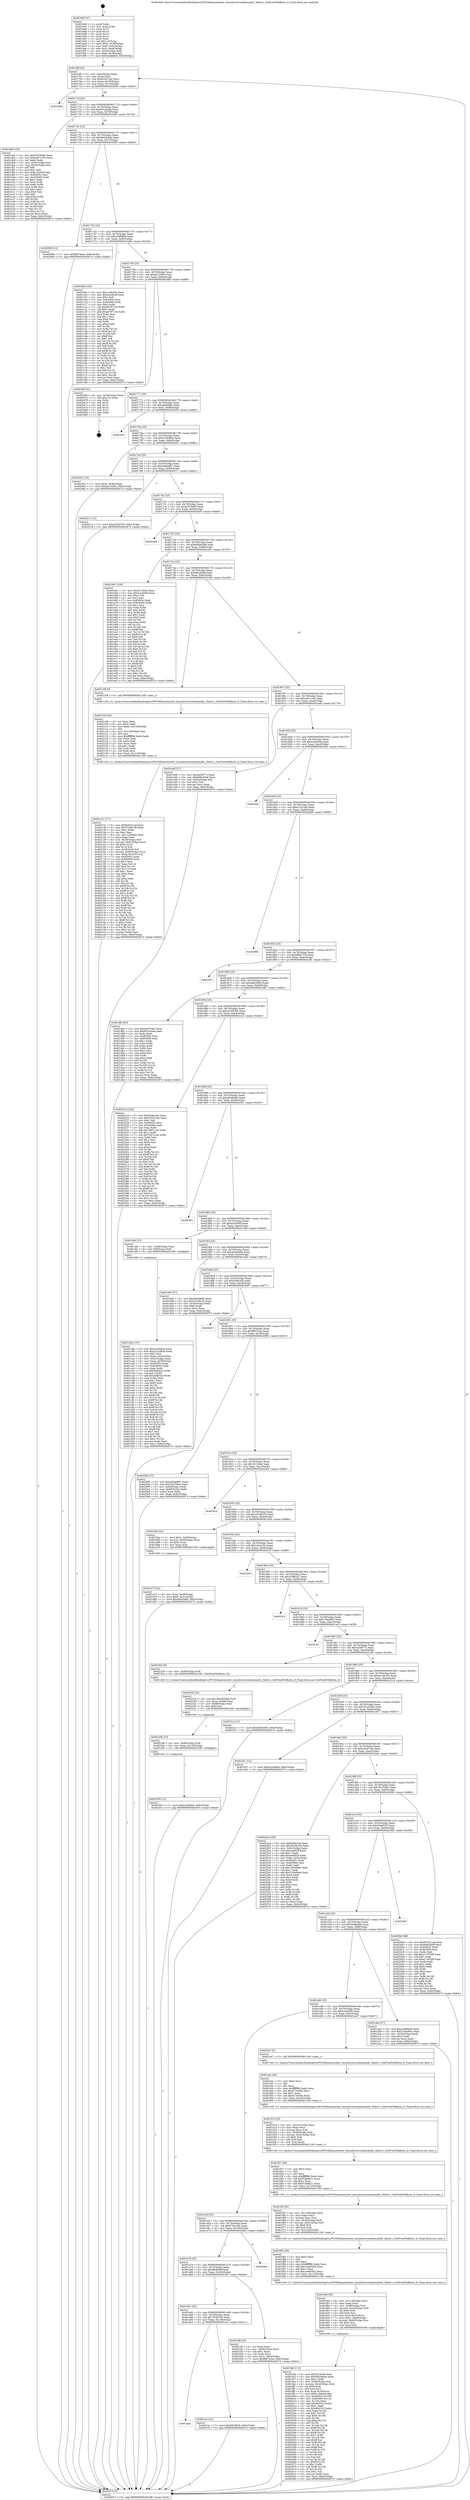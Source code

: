 digraph "0x4016d0" {
  label = "0x4016d0 (/mnt/c/Users/mathe/Desktop/tcc/POCII/binaries/extr_linuxdriversisdnhisaxhfc_2bds0.c_GetFreeFifoBytes_D_Final-ollvm.out::main(0))"
  labelloc = "t"
  node[shape=record]

  Entry [label="",width=0.3,height=0.3,shape=circle,fillcolor=black,style=filled]
  "0x4016ff" [label="{
     0x4016ff [23]\l
     | [instrs]\l
     &nbsp;&nbsp;0x4016ff \<+3\>: mov -0x6c(%rbp),%eax\l
     &nbsp;&nbsp;0x401702 \<+2\>: mov %eax,%ecx\l
     &nbsp;&nbsp;0x401704 \<+6\>: sub $0x8c5411ad,%ecx\l
     &nbsp;&nbsp;0x40170a \<+3\>: mov %eax,-0x70(%rbp)\l
     &nbsp;&nbsp;0x40170d \<+3\>: mov %ecx,-0x74(%rbp)\l
     &nbsp;&nbsp;0x401710 \<+6\>: je 00000000004025e6 \<main+0xf16\>\l
  }"]
  "0x4025e6" [label="{
     0x4025e6\l
  }", style=dashed]
  "0x401716" [label="{
     0x401716 [22]\l
     | [instrs]\l
     &nbsp;&nbsp;0x401716 \<+5\>: jmp 000000000040171b \<main+0x4b\>\l
     &nbsp;&nbsp;0x40171b \<+3\>: mov -0x70(%rbp),%eax\l
     &nbsp;&nbsp;0x40171e \<+5\>: sub $0x951e2eda,%eax\l
     &nbsp;&nbsp;0x401723 \<+3\>: mov %eax,-0x78(%rbp)\l
     &nbsp;&nbsp;0x401726 \<+6\>: je 0000000000401ddf \<main+0x70f\>\l
  }"]
  Exit [label="",width=0.3,height=0.3,shape=circle,fillcolor=black,style=filled,peripheries=2]
  "0x401ddf" [label="{
     0x401ddf [103]\l
     | [instrs]\l
     &nbsp;&nbsp;0x401ddf \<+5\>: mov $0xb3d7bdf2,%eax\l
     &nbsp;&nbsp;0x401de4 \<+5\>: mov $0xca87c100,%ecx\l
     &nbsp;&nbsp;0x401de9 \<+2\>: xor %edx,%edx\l
     &nbsp;&nbsp;0x401deb \<+3\>: mov -0x5c(%rbp),%esi\l
     &nbsp;&nbsp;0x401dee \<+3\>: cmp -0x50(%rbp),%esi\l
     &nbsp;&nbsp;0x401df1 \<+4\>: setl %dil\l
     &nbsp;&nbsp;0x401df5 \<+4\>: and $0x1,%dil\l
     &nbsp;&nbsp;0x401df9 \<+4\>: mov %dil,-0x29(%rbp)\l
     &nbsp;&nbsp;0x401dfd \<+7\>: mov 0x40505c,%esi\l
     &nbsp;&nbsp;0x401e04 \<+8\>: mov 0x405060,%r8d\l
     &nbsp;&nbsp;0x401e0c \<+3\>: sub $0x1,%edx\l
     &nbsp;&nbsp;0x401e0f \<+3\>: mov %esi,%r9d\l
     &nbsp;&nbsp;0x401e12 \<+3\>: add %edx,%r9d\l
     &nbsp;&nbsp;0x401e15 \<+4\>: imul %r9d,%esi\l
     &nbsp;&nbsp;0x401e19 \<+3\>: and $0x1,%esi\l
     &nbsp;&nbsp;0x401e1c \<+3\>: cmp $0x0,%esi\l
     &nbsp;&nbsp;0x401e1f \<+4\>: sete %dil\l
     &nbsp;&nbsp;0x401e23 \<+4\>: cmp $0xa,%r8d\l
     &nbsp;&nbsp;0x401e27 \<+4\>: setl %r10b\l
     &nbsp;&nbsp;0x401e2b \<+3\>: mov %dil,%r11b\l
     &nbsp;&nbsp;0x401e2e \<+3\>: and %r10b,%r11b\l
     &nbsp;&nbsp;0x401e31 \<+3\>: xor %r10b,%dil\l
     &nbsp;&nbsp;0x401e34 \<+3\>: or %dil,%r11b\l
     &nbsp;&nbsp;0x401e37 \<+4\>: test $0x1,%r11b\l
     &nbsp;&nbsp;0x401e3b \<+3\>: cmovne %ecx,%eax\l
     &nbsp;&nbsp;0x401e3e \<+3\>: mov %eax,-0x6c(%rbp)\l
     &nbsp;&nbsp;0x401e41 \<+5\>: jmp 0000000000402674 \<main+0xfa4\>\l
  }"]
  "0x40172c" [label="{
     0x40172c [22]\l
     | [instrs]\l
     &nbsp;&nbsp;0x40172c \<+5\>: jmp 0000000000401731 \<main+0x61\>\l
     &nbsp;&nbsp;0x401731 \<+3\>: mov -0x70(%rbp),%eax\l
     &nbsp;&nbsp;0x401734 \<+5\>: sub $0x9643b4eb,%eax\l
     &nbsp;&nbsp;0x401739 \<+3\>: mov %eax,-0x7c(%rbp)\l
     &nbsp;&nbsp;0x40173c \<+6\>: je 0000000000402089 \<main+0x9b9\>\l
  }"]
  "0x402355" [label="{
     0x402355 [12]\l
     | [instrs]\l
     &nbsp;&nbsp;0x402355 \<+7\>: movl $0xb33de9ed,-0x6c(%rbp)\l
     &nbsp;&nbsp;0x40235c \<+5\>: jmp 0000000000402674 \<main+0xfa4\>\l
  }"]
  "0x402089" [label="{
     0x402089 [12]\l
     | [instrs]\l
     &nbsp;&nbsp;0x402089 \<+7\>: movl $0xf8674cea,-0x6c(%rbp)\l
     &nbsp;&nbsp;0x402090 \<+5\>: jmp 0000000000402674 \<main+0xfa4\>\l
  }"]
  "0x401742" [label="{
     0x401742 [22]\l
     | [instrs]\l
     &nbsp;&nbsp;0x401742 \<+5\>: jmp 0000000000401747 \<main+0x77\>\l
     &nbsp;&nbsp;0x401747 \<+3\>: mov -0x70(%rbp),%eax\l
     &nbsp;&nbsp;0x40174a \<+5\>: sub $0xa1bf9806,%eax\l
     &nbsp;&nbsp;0x40174f \<+3\>: mov %eax,-0x80(%rbp)\l
     &nbsp;&nbsp;0x401752 \<+6\>: je 0000000000401bfd \<main+0x52d\>\l
  }"]
  "0x402346" [label="{
     0x402346 [15]\l
     | [instrs]\l
     &nbsp;&nbsp;0x402346 \<+4\>: mov -0x58(%rbp),%rdi\l
     &nbsp;&nbsp;0x40234a \<+6\>: mov %eax,-0x120(%rbp)\l
     &nbsp;&nbsp;0x402350 \<+5\>: call 0000000000401030 \<free@plt\>\l
     | [calls]\l
     &nbsp;&nbsp;0x401030 \{1\} (unknown)\l
  }"]
  "0x401bfd" [label="{
     0x401bfd [144]\l
     | [instrs]\l
     &nbsp;&nbsp;0x401bfd \<+5\>: mov $0xcca8c93a,%eax\l
     &nbsp;&nbsp;0x401c02 \<+5\>: mov $0xece29c6f,%ecx\l
     &nbsp;&nbsp;0x401c07 \<+2\>: mov $0x1,%dl\l
     &nbsp;&nbsp;0x401c09 \<+7\>: mov 0x40505c,%esi\l
     &nbsp;&nbsp;0x401c10 \<+7\>: mov 0x405060,%edi\l
     &nbsp;&nbsp;0x401c17 \<+3\>: mov %esi,%r8d\l
     &nbsp;&nbsp;0x401c1a \<+7\>: sub $0xa878713e,%r8d\l
     &nbsp;&nbsp;0x401c21 \<+4\>: sub $0x1,%r8d\l
     &nbsp;&nbsp;0x401c25 \<+7\>: add $0xa878713e,%r8d\l
     &nbsp;&nbsp;0x401c2c \<+4\>: imul %r8d,%esi\l
     &nbsp;&nbsp;0x401c30 \<+3\>: and $0x1,%esi\l
     &nbsp;&nbsp;0x401c33 \<+3\>: cmp $0x0,%esi\l
     &nbsp;&nbsp;0x401c36 \<+4\>: sete %r9b\l
     &nbsp;&nbsp;0x401c3a \<+3\>: cmp $0xa,%edi\l
     &nbsp;&nbsp;0x401c3d \<+4\>: setl %r10b\l
     &nbsp;&nbsp;0x401c41 \<+3\>: mov %r9b,%r11b\l
     &nbsp;&nbsp;0x401c44 \<+4\>: xor $0xff,%r11b\l
     &nbsp;&nbsp;0x401c48 \<+3\>: mov %r10b,%bl\l
     &nbsp;&nbsp;0x401c4b \<+3\>: xor $0xff,%bl\l
     &nbsp;&nbsp;0x401c4e \<+3\>: xor $0x1,%dl\l
     &nbsp;&nbsp;0x401c51 \<+3\>: mov %r11b,%r14b\l
     &nbsp;&nbsp;0x401c54 \<+4\>: and $0xff,%r14b\l
     &nbsp;&nbsp;0x401c58 \<+3\>: and %dl,%r9b\l
     &nbsp;&nbsp;0x401c5b \<+3\>: mov %bl,%r15b\l
     &nbsp;&nbsp;0x401c5e \<+4\>: and $0xff,%r15b\l
     &nbsp;&nbsp;0x401c62 \<+3\>: and %dl,%r10b\l
     &nbsp;&nbsp;0x401c65 \<+3\>: or %r9b,%r14b\l
     &nbsp;&nbsp;0x401c68 \<+3\>: or %r10b,%r15b\l
     &nbsp;&nbsp;0x401c6b \<+3\>: xor %r15b,%r14b\l
     &nbsp;&nbsp;0x401c6e \<+3\>: or %bl,%r11b\l
     &nbsp;&nbsp;0x401c71 \<+4\>: xor $0xff,%r11b\l
     &nbsp;&nbsp;0x401c75 \<+3\>: or $0x1,%dl\l
     &nbsp;&nbsp;0x401c78 \<+3\>: and %dl,%r11b\l
     &nbsp;&nbsp;0x401c7b \<+3\>: or %r11b,%r14b\l
     &nbsp;&nbsp;0x401c7e \<+4\>: test $0x1,%r14b\l
     &nbsp;&nbsp;0x401c82 \<+3\>: cmovne %ecx,%eax\l
     &nbsp;&nbsp;0x401c85 \<+3\>: mov %eax,-0x6c(%rbp)\l
     &nbsp;&nbsp;0x401c88 \<+5\>: jmp 0000000000402674 \<main+0xfa4\>\l
  }"]
  "0x401758" [label="{
     0x401758 [25]\l
     | [instrs]\l
     &nbsp;&nbsp;0x401758 \<+5\>: jmp 000000000040175d \<main+0x8d\>\l
     &nbsp;&nbsp;0x40175d \<+3\>: mov -0x70(%rbp),%eax\l
     &nbsp;&nbsp;0x401760 \<+5\>: sub $0xab1345fc,%eax\l
     &nbsp;&nbsp;0x401765 \<+6\>: mov %eax,-0x84(%rbp)\l
     &nbsp;&nbsp;0x40176b \<+6\>: je 000000000040246f \<main+0xd9f\>\l
  }"]
  "0x40232f" [label="{
     0x40232f [23]\l
     | [instrs]\l
     &nbsp;&nbsp;0x40232f \<+10\>: movabs $0x4030b6,%rdi\l
     &nbsp;&nbsp;0x402339 \<+3\>: mov %eax,-0x68(%rbp)\l
     &nbsp;&nbsp;0x40233c \<+3\>: mov -0x68(%rbp),%esi\l
     &nbsp;&nbsp;0x40233f \<+2\>: mov $0x0,%al\l
     &nbsp;&nbsp;0x402341 \<+5\>: call 0000000000401040 \<printf@plt\>\l
     | [calls]\l
     &nbsp;&nbsp;0x401040 \{1\} (unknown)\l
  }"]
  "0x40246f" [label="{
     0x40246f [21]\l
     | [instrs]\l
     &nbsp;&nbsp;0x40246f \<+3\>: mov -0x38(%rbp),%eax\l
     &nbsp;&nbsp;0x402472 \<+7\>: add $0x118,%rsp\l
     &nbsp;&nbsp;0x402479 \<+1\>: pop %rbx\l
     &nbsp;&nbsp;0x40247a \<+2\>: pop %r12\l
     &nbsp;&nbsp;0x40247c \<+2\>: pop %r13\l
     &nbsp;&nbsp;0x40247e \<+2\>: pop %r14\l
     &nbsp;&nbsp;0x402480 \<+2\>: pop %r15\l
     &nbsp;&nbsp;0x402482 \<+1\>: pop %rbp\l
     &nbsp;&nbsp;0x402483 \<+1\>: ret\l
  }"]
  "0x401771" [label="{
     0x401771 [25]\l
     | [instrs]\l
     &nbsp;&nbsp;0x401771 \<+5\>: jmp 0000000000401776 \<main+0xa6\>\l
     &nbsp;&nbsp;0x401776 \<+3\>: mov -0x70(%rbp),%eax\l
     &nbsp;&nbsp;0x401779 \<+5\>: sub $0xade6dd6c,%eax\l
     &nbsp;&nbsp;0x40177e \<+6\>: mov %eax,-0x88(%rbp)\l
     &nbsp;&nbsp;0x401784 \<+6\>: je 0000000000402450 \<main+0xd80\>\l
  }"]
  "0x401aaa" [label="{
     0x401aaa\l
  }", style=dashed]
  "0x402450" [label="{
     0x402450\l
  }", style=dashed]
  "0x40178a" [label="{
     0x40178a [25]\l
     | [instrs]\l
     &nbsp;&nbsp;0x40178a \<+5\>: jmp 000000000040178f \<main+0xbf\>\l
     &nbsp;&nbsp;0x40178f \<+3\>: mov -0x70(%rbp),%eax\l
     &nbsp;&nbsp;0x401792 \<+5\>: sub $0xb33de9ed,%eax\l
     &nbsp;&nbsp;0x401797 \<+6\>: mov %eax,-0x8c(%rbp)\l
     &nbsp;&nbsp;0x40179d \<+6\>: je 000000000040245c \<main+0xd8c\>\l
  }"]
  "0x4021ec" [label="{
     0x4021ec [12]\l
     | [instrs]\l
     &nbsp;&nbsp;0x4021ec \<+7\>: movl $0x68c9f3df,-0x6c(%rbp)\l
     &nbsp;&nbsp;0x4021f3 \<+5\>: jmp 0000000000402674 \<main+0xfa4\>\l
  }"]
  "0x40245c" [label="{
     0x40245c [19]\l
     | [instrs]\l
     &nbsp;&nbsp;0x40245c \<+7\>: movl $0x0,-0x38(%rbp)\l
     &nbsp;&nbsp;0x402463 \<+7\>: movl $0xab1345fc,-0x6c(%rbp)\l
     &nbsp;&nbsp;0x40246a \<+5\>: jmp 0000000000402674 \<main+0xfa4\>\l
  }"]
  "0x4017a3" [label="{
     0x4017a3 [25]\l
     | [instrs]\l
     &nbsp;&nbsp;0x4017a3 \<+5\>: jmp 00000000004017a8 \<main+0xd8\>\l
     &nbsp;&nbsp;0x4017a8 \<+3\>: mov -0x70(%rbp),%eax\l
     &nbsp;&nbsp;0x4017ab \<+5\>: sub $0xb3b4e887,%eax\l
     &nbsp;&nbsp;0x4017b0 \<+6\>: mov %eax,-0x90(%rbp)\l
     &nbsp;&nbsp;0x4017b6 \<+6\>: je 0000000000402211 \<main+0xb41\>\l
  }"]
  "0x401a91" [label="{
     0x401a91 [25]\l
     | [instrs]\l
     &nbsp;&nbsp;0x401a91 \<+5\>: jmp 0000000000401a96 \<main+0x3c6\>\l
     &nbsp;&nbsp;0x401a96 \<+3\>: mov -0x70(%rbp),%eax\l
     &nbsp;&nbsp;0x401a99 \<+5\>: sub $0x7f2467e8,%eax\l
     &nbsp;&nbsp;0x401a9e \<+6\>: mov %eax,-0x108(%rbp)\l
     &nbsp;&nbsp;0x401aa4 \<+6\>: je 00000000004021ec \<main+0xb1c\>\l
  }"]
  "0x402211" [label="{
     0x402211 [12]\l
     | [instrs]\l
     &nbsp;&nbsp;0x402211 \<+7\>: movl $0xe225d7b5,-0x6c(%rbp)\l
     &nbsp;&nbsp;0x402218 \<+5\>: jmp 0000000000402674 \<main+0xfa4\>\l
  }"]
  "0x4017bc" [label="{
     0x4017bc [25]\l
     | [instrs]\l
     &nbsp;&nbsp;0x4017bc \<+5\>: jmp 00000000004017c1 \<main+0xf1\>\l
     &nbsp;&nbsp;0x4017c1 \<+3\>: mov -0x70(%rbp),%eax\l
     &nbsp;&nbsp;0x4017c4 \<+5\>: sub $0xb3d7bdf2,%eax\l
     &nbsp;&nbsp;0x4017c9 \<+6\>: mov %eax,-0x94(%rbp)\l
     &nbsp;&nbsp;0x4017cf \<+6\>: je 00000000004024b8 \<main+0xde8\>\l
  }"]
  "0x4021f8" [label="{
     0x4021f8 [25]\l
     | [instrs]\l
     &nbsp;&nbsp;0x4021f8 \<+2\>: xor %eax,%eax\l
     &nbsp;&nbsp;0x4021fa \<+3\>: mov -0x64(%rbp),%ecx\l
     &nbsp;&nbsp;0x4021fd \<+3\>: sub $0x1,%eax\l
     &nbsp;&nbsp;0x402200 \<+2\>: sub %eax,%ecx\l
     &nbsp;&nbsp;0x402202 \<+3\>: mov %ecx,-0x64(%rbp)\l
     &nbsp;&nbsp;0x402205 \<+7\>: movl $0xf8674cea,-0x6c(%rbp)\l
     &nbsp;&nbsp;0x40220c \<+5\>: jmp 0000000000402674 \<main+0xfa4\>\l
  }"]
  "0x4024b8" [label="{
     0x4024b8\l
  }", style=dashed]
  "0x4017d5" [label="{
     0x4017d5 [25]\l
     | [instrs]\l
     &nbsp;&nbsp;0x4017d5 \<+5\>: jmp 00000000004017da \<main+0x10a\>\l
     &nbsp;&nbsp;0x4017da \<+3\>: mov -0x70(%rbp),%eax\l
     &nbsp;&nbsp;0x4017dd \<+5\>: sub $0xb84bd3a8,%eax\l
     &nbsp;&nbsp;0x4017e2 \<+6\>: mov %eax,-0x98(%rbp)\l
     &nbsp;&nbsp;0x4017e8 \<+6\>: je 0000000000401e61 \<main+0x791\>\l
  }"]
  "0x401a78" [label="{
     0x401a78 [25]\l
     | [instrs]\l
     &nbsp;&nbsp;0x401a78 \<+5\>: jmp 0000000000401a7d \<main+0x3ad\>\l
     &nbsp;&nbsp;0x401a7d \<+3\>: mov -0x70(%rbp),%eax\l
     &nbsp;&nbsp;0x401a80 \<+5\>: sub $0x68c9f3df,%eax\l
     &nbsp;&nbsp;0x401a85 \<+6\>: mov %eax,-0x104(%rbp)\l
     &nbsp;&nbsp;0x401a8b \<+6\>: je 00000000004021f8 \<main+0xb28\>\l
  }"]
  "0x401e61" [label="{
     0x401e61 [134]\l
     | [instrs]\l
     &nbsp;&nbsp;0x401e61 \<+5\>: mov $0x321564e,%eax\l
     &nbsp;&nbsp;0x401e66 \<+5\>: mov $0x5ca445f0,%ecx\l
     &nbsp;&nbsp;0x401e6b \<+2\>: mov $0x1,%dl\l
     &nbsp;&nbsp;0x401e6d \<+2\>: xor %esi,%esi\l
     &nbsp;&nbsp;0x401e6f \<+7\>: mov 0x40505c,%edi\l
     &nbsp;&nbsp;0x401e76 \<+8\>: mov 0x405060,%r8d\l
     &nbsp;&nbsp;0x401e7e \<+3\>: sub $0x1,%esi\l
     &nbsp;&nbsp;0x401e81 \<+3\>: mov %edi,%r9d\l
     &nbsp;&nbsp;0x401e84 \<+3\>: add %esi,%r9d\l
     &nbsp;&nbsp;0x401e87 \<+4\>: imul %r9d,%edi\l
     &nbsp;&nbsp;0x401e8b \<+3\>: and $0x1,%edi\l
     &nbsp;&nbsp;0x401e8e \<+3\>: cmp $0x0,%edi\l
     &nbsp;&nbsp;0x401e91 \<+4\>: sete %r10b\l
     &nbsp;&nbsp;0x401e95 \<+4\>: cmp $0xa,%r8d\l
     &nbsp;&nbsp;0x401e99 \<+4\>: setl %r11b\l
     &nbsp;&nbsp;0x401e9d \<+3\>: mov %r10b,%bl\l
     &nbsp;&nbsp;0x401ea0 \<+3\>: xor $0xff,%bl\l
     &nbsp;&nbsp;0x401ea3 \<+3\>: mov %r11b,%r14b\l
     &nbsp;&nbsp;0x401ea6 \<+4\>: xor $0xff,%r14b\l
     &nbsp;&nbsp;0x401eaa \<+3\>: xor $0x0,%dl\l
     &nbsp;&nbsp;0x401ead \<+3\>: mov %bl,%r15b\l
     &nbsp;&nbsp;0x401eb0 \<+4\>: and $0x0,%r15b\l
     &nbsp;&nbsp;0x401eb4 \<+3\>: and %dl,%r10b\l
     &nbsp;&nbsp;0x401eb7 \<+3\>: mov %r14b,%r12b\l
     &nbsp;&nbsp;0x401eba \<+4\>: and $0x0,%r12b\l
     &nbsp;&nbsp;0x401ebe \<+3\>: and %dl,%r11b\l
     &nbsp;&nbsp;0x401ec1 \<+3\>: or %r10b,%r15b\l
     &nbsp;&nbsp;0x401ec4 \<+3\>: or %r11b,%r12b\l
     &nbsp;&nbsp;0x401ec7 \<+3\>: xor %r12b,%r15b\l
     &nbsp;&nbsp;0x401eca \<+3\>: or %r14b,%bl\l
     &nbsp;&nbsp;0x401ecd \<+3\>: xor $0xff,%bl\l
     &nbsp;&nbsp;0x401ed0 \<+3\>: or $0x0,%dl\l
     &nbsp;&nbsp;0x401ed3 \<+2\>: and %dl,%bl\l
     &nbsp;&nbsp;0x401ed5 \<+3\>: or %bl,%r15b\l
     &nbsp;&nbsp;0x401ed8 \<+4\>: test $0x1,%r15b\l
     &nbsp;&nbsp;0x401edc \<+3\>: cmovne %ecx,%eax\l
     &nbsp;&nbsp;0x401edf \<+3\>: mov %eax,-0x6c(%rbp)\l
     &nbsp;&nbsp;0x401ee2 \<+5\>: jmp 0000000000402674 \<main+0xfa4\>\l
  }"]
  "0x4017ee" [label="{
     0x4017ee [25]\l
     | [instrs]\l
     &nbsp;&nbsp;0x4017ee \<+5\>: jmp 00000000004017f3 \<main+0x123\>\l
     &nbsp;&nbsp;0x4017f3 \<+3\>: mov -0x70(%rbp),%eax\l
     &nbsp;&nbsp;0x4017f6 \<+5\>: sub $0xb9e3ab9f,%eax\l
     &nbsp;&nbsp;0x4017fb \<+6\>: mov %eax,-0x9c(%rbp)\l
     &nbsp;&nbsp;0x401801 \<+6\>: je 0000000000402108 \<main+0xa38\>\l
  }"]
  "0x402484" [label="{
     0x402484\l
  }", style=dashed]
  "0x402108" [label="{
     0x402108 [5]\l
     | [instrs]\l
     &nbsp;&nbsp;0x402108 \<+5\>: call 0000000000401160 \<next_i\>\l
     | [calls]\l
     &nbsp;&nbsp;0x401160 \{1\} (/mnt/c/Users/mathe/Desktop/tcc/POCII/binaries/extr_linuxdriversisdnhisaxhfc_2bds0.c_GetFreeFifoBytes_D_Final-ollvm.out::next_i)\l
  }"]
  "0x401807" [label="{
     0x401807 [25]\l
     | [instrs]\l
     &nbsp;&nbsp;0x401807 \<+5\>: jmp 000000000040180c \<main+0x13c\>\l
     &nbsp;&nbsp;0x40180c \<+3\>: mov -0x70(%rbp),%eax\l
     &nbsp;&nbsp;0x40180f \<+5\>: sub $0xca87c100,%eax\l
     &nbsp;&nbsp;0x401814 \<+6\>: mov %eax,-0xa0(%rbp)\l
     &nbsp;&nbsp;0x40181a \<+6\>: je 0000000000401e46 \<main+0x776\>\l
  }"]
  "0x402141" [label="{
     0x402141 [171]\l
     | [instrs]\l
     &nbsp;&nbsp;0x402141 \<+5\>: mov $0x8c5411ad,%ecx\l
     &nbsp;&nbsp;0x402146 \<+5\>: mov $0x7f2467e8,%edx\l
     &nbsp;&nbsp;0x40214b \<+3\>: mov $0x1,%r8b\l
     &nbsp;&nbsp;0x40214e \<+2\>: xor %esi,%esi\l
     &nbsp;&nbsp;0x402150 \<+6\>: mov -0x11c(%rbp),%edi\l
     &nbsp;&nbsp;0x402156 \<+3\>: imul %eax,%edi\l
     &nbsp;&nbsp;0x402159 \<+4\>: mov -0x58(%rbp),%r9\l
     &nbsp;&nbsp;0x40215d \<+4\>: movslq -0x5c(%rbp),%r10\l
     &nbsp;&nbsp;0x402161 \<+4\>: shl $0x5,%r10\l
     &nbsp;&nbsp;0x402165 \<+3\>: add %r10,%r9\l
     &nbsp;&nbsp;0x402168 \<+4\>: mov 0x18(%r9),%r9\l
     &nbsp;&nbsp;0x40216c \<+4\>: movslq -0x64(%rbp),%r10\l
     &nbsp;&nbsp;0x402170 \<+4\>: mov %edi,(%r9,%r10,4)\l
     &nbsp;&nbsp;0x402174 \<+7\>: mov 0x40505c,%eax\l
     &nbsp;&nbsp;0x40217b \<+7\>: mov 0x405060,%edi\l
     &nbsp;&nbsp;0x402182 \<+3\>: sub $0x1,%esi\l
     &nbsp;&nbsp;0x402185 \<+3\>: mov %eax,%r11d\l
     &nbsp;&nbsp;0x402188 \<+3\>: add %esi,%r11d\l
     &nbsp;&nbsp;0x40218b \<+4\>: imul %r11d,%eax\l
     &nbsp;&nbsp;0x40218f \<+3\>: and $0x1,%eax\l
     &nbsp;&nbsp;0x402192 \<+3\>: cmp $0x0,%eax\l
     &nbsp;&nbsp;0x402195 \<+3\>: sete %bl\l
     &nbsp;&nbsp;0x402198 \<+3\>: cmp $0xa,%edi\l
     &nbsp;&nbsp;0x40219b \<+4\>: setl %r14b\l
     &nbsp;&nbsp;0x40219f \<+3\>: mov %bl,%r15b\l
     &nbsp;&nbsp;0x4021a2 \<+4\>: xor $0xff,%r15b\l
     &nbsp;&nbsp;0x4021a6 \<+3\>: mov %r14b,%r12b\l
     &nbsp;&nbsp;0x4021a9 \<+4\>: xor $0xff,%r12b\l
     &nbsp;&nbsp;0x4021ad \<+4\>: xor $0x1,%r8b\l
     &nbsp;&nbsp;0x4021b1 \<+3\>: mov %r15b,%r13b\l
     &nbsp;&nbsp;0x4021b4 \<+4\>: and $0xff,%r13b\l
     &nbsp;&nbsp;0x4021b8 \<+3\>: and %r8b,%bl\l
     &nbsp;&nbsp;0x4021bb \<+3\>: mov %r12b,%al\l
     &nbsp;&nbsp;0x4021be \<+2\>: and $0xff,%al\l
     &nbsp;&nbsp;0x4021c0 \<+3\>: and %r8b,%r14b\l
     &nbsp;&nbsp;0x4021c3 \<+3\>: or %bl,%r13b\l
     &nbsp;&nbsp;0x4021c6 \<+3\>: or %r14b,%al\l
     &nbsp;&nbsp;0x4021c9 \<+3\>: xor %al,%r13b\l
     &nbsp;&nbsp;0x4021cc \<+3\>: or %r12b,%r15b\l
     &nbsp;&nbsp;0x4021cf \<+4\>: xor $0xff,%r15b\l
     &nbsp;&nbsp;0x4021d3 \<+4\>: or $0x1,%r8b\l
     &nbsp;&nbsp;0x4021d7 \<+3\>: and %r8b,%r15b\l
     &nbsp;&nbsp;0x4021da \<+3\>: or %r15b,%r13b\l
     &nbsp;&nbsp;0x4021dd \<+4\>: test $0x1,%r13b\l
     &nbsp;&nbsp;0x4021e1 \<+3\>: cmovne %edx,%ecx\l
     &nbsp;&nbsp;0x4021e4 \<+3\>: mov %ecx,-0x6c(%rbp)\l
     &nbsp;&nbsp;0x4021e7 \<+5\>: jmp 0000000000402674 \<main+0xfa4\>\l
  }"]
  "0x401e46" [label="{
     0x401e46 [27]\l
     | [instrs]\l
     &nbsp;&nbsp;0x401e46 \<+5\>: mov $0x2a30f77c,%eax\l
     &nbsp;&nbsp;0x401e4b \<+5\>: mov $0xb84bd3a8,%ecx\l
     &nbsp;&nbsp;0x401e50 \<+3\>: mov -0x29(%rbp),%dl\l
     &nbsp;&nbsp;0x401e53 \<+3\>: test $0x1,%dl\l
     &nbsp;&nbsp;0x401e56 \<+3\>: cmovne %ecx,%eax\l
     &nbsp;&nbsp;0x401e59 \<+3\>: mov %eax,-0x6c(%rbp)\l
     &nbsp;&nbsp;0x401e5c \<+5\>: jmp 0000000000402674 \<main+0xfa4\>\l
  }"]
  "0x401820" [label="{
     0x401820 [25]\l
     | [instrs]\l
     &nbsp;&nbsp;0x401820 \<+5\>: jmp 0000000000401825 \<main+0x155\>\l
     &nbsp;&nbsp;0x401825 \<+3\>: mov -0x70(%rbp),%eax\l
     &nbsp;&nbsp;0x401828 \<+5\>: sub $0xcca8c93a,%eax\l
     &nbsp;&nbsp;0x40182d \<+6\>: mov %eax,-0xa4(%rbp)\l
     &nbsp;&nbsp;0x401833 \<+6\>: je 000000000040249c \<main+0xdcc\>\l
  }"]
  "0x40210d" [label="{
     0x40210d [52]\l
     | [instrs]\l
     &nbsp;&nbsp;0x40210d \<+2\>: xor %ecx,%ecx\l
     &nbsp;&nbsp;0x40210f \<+5\>: mov $0x2,%edx\l
     &nbsp;&nbsp;0x402114 \<+6\>: mov %edx,-0x118(%rbp)\l
     &nbsp;&nbsp;0x40211a \<+1\>: cltd\l
     &nbsp;&nbsp;0x40211b \<+6\>: mov -0x118(%rbp),%esi\l
     &nbsp;&nbsp;0x402121 \<+2\>: idiv %esi\l
     &nbsp;&nbsp;0x402123 \<+6\>: imul $0xfffffffe,%edx,%edx\l
     &nbsp;&nbsp;0x402129 \<+2\>: mov %ecx,%edi\l
     &nbsp;&nbsp;0x40212b \<+2\>: sub %edx,%edi\l
     &nbsp;&nbsp;0x40212d \<+2\>: mov %ecx,%edx\l
     &nbsp;&nbsp;0x40212f \<+3\>: sub $0x1,%edx\l
     &nbsp;&nbsp;0x402132 \<+2\>: add %edx,%edi\l
     &nbsp;&nbsp;0x402134 \<+2\>: sub %edi,%ecx\l
     &nbsp;&nbsp;0x402136 \<+6\>: mov %ecx,-0x11c(%rbp)\l
     &nbsp;&nbsp;0x40213c \<+5\>: call 0000000000401160 \<next_i\>\l
     | [calls]\l
     &nbsp;&nbsp;0x401160 \{1\} (/mnt/c/Users/mathe/Desktop/tcc/POCII/binaries/extr_linuxdriversisdnhisaxhfc_2bds0.c_GetFreeFifoBytes_D_Final-ollvm.out::next_i)\l
  }"]
  "0x40249c" [label="{
     0x40249c\l
  }", style=dashed]
  "0x401839" [label="{
     0x401839 [25]\l
     | [instrs]\l
     &nbsp;&nbsp;0x401839 \<+5\>: jmp 000000000040183e \<main+0x16e\>\l
     &nbsp;&nbsp;0x40183e \<+3\>: mov -0x70(%rbp),%eax\l
     &nbsp;&nbsp;0x401841 \<+5\>: sub $0xd15cc2de,%eax\l
     &nbsp;&nbsp;0x401846 \<+6\>: mov %eax,-0xa8(%rbp)\l
     &nbsp;&nbsp;0x40184c \<+6\>: je 0000000000402668 \<main+0xf98\>\l
  }"]
  "0x401fdd" [label="{
     0x401fdd [172]\l
     | [instrs]\l
     &nbsp;&nbsp;0x401fdd \<+5\>: mov $0x321564e,%ecx\l
     &nbsp;&nbsp;0x401fe2 \<+5\>: mov $0x9643b4eb,%edx\l
     &nbsp;&nbsp;0x401fe7 \<+3\>: mov $0x1,%r9b\l
     &nbsp;&nbsp;0x401fea \<+4\>: mov -0x58(%rbp),%rsi\l
     &nbsp;&nbsp;0x401fee \<+4\>: movslq -0x5c(%rbp),%rdi\l
     &nbsp;&nbsp;0x401ff2 \<+4\>: shl $0x5,%rdi\l
     &nbsp;&nbsp;0x401ff6 \<+3\>: add %rdi,%rsi\l
     &nbsp;&nbsp;0x401ff9 \<+4\>: mov %rax,0x18(%rsi)\l
     &nbsp;&nbsp;0x401ffd \<+7\>: movl $0x0,-0x64(%rbp)\l
     &nbsp;&nbsp;0x402004 \<+8\>: mov 0x40505c,%r10d\l
     &nbsp;&nbsp;0x40200c \<+8\>: mov 0x405060,%r11d\l
     &nbsp;&nbsp;0x402014 \<+3\>: mov %r10d,%ebx\l
     &nbsp;&nbsp;0x402017 \<+6\>: add $0x46d331f,%ebx\l
     &nbsp;&nbsp;0x40201d \<+3\>: sub $0x1,%ebx\l
     &nbsp;&nbsp;0x402020 \<+6\>: sub $0x46d331f,%ebx\l
     &nbsp;&nbsp;0x402026 \<+4\>: imul %ebx,%r10d\l
     &nbsp;&nbsp;0x40202a \<+4\>: and $0x1,%r10d\l
     &nbsp;&nbsp;0x40202e \<+4\>: cmp $0x0,%r10d\l
     &nbsp;&nbsp;0x402032 \<+4\>: sete %r14b\l
     &nbsp;&nbsp;0x402036 \<+4\>: cmp $0xa,%r11d\l
     &nbsp;&nbsp;0x40203a \<+4\>: setl %r15b\l
     &nbsp;&nbsp;0x40203e \<+3\>: mov %r14b,%r12b\l
     &nbsp;&nbsp;0x402041 \<+4\>: xor $0xff,%r12b\l
     &nbsp;&nbsp;0x402045 \<+3\>: mov %r15b,%r13b\l
     &nbsp;&nbsp;0x402048 \<+4\>: xor $0xff,%r13b\l
     &nbsp;&nbsp;0x40204c \<+4\>: xor $0x1,%r9b\l
     &nbsp;&nbsp;0x402050 \<+3\>: mov %r12b,%al\l
     &nbsp;&nbsp;0x402053 \<+2\>: and $0xff,%al\l
     &nbsp;&nbsp;0x402055 \<+3\>: and %r9b,%r14b\l
     &nbsp;&nbsp;0x402058 \<+3\>: mov %r13b,%sil\l
     &nbsp;&nbsp;0x40205b \<+4\>: and $0xff,%sil\l
     &nbsp;&nbsp;0x40205f \<+3\>: and %r9b,%r15b\l
     &nbsp;&nbsp;0x402062 \<+3\>: or %r14b,%al\l
     &nbsp;&nbsp;0x402065 \<+3\>: or %r15b,%sil\l
     &nbsp;&nbsp;0x402068 \<+3\>: xor %sil,%al\l
     &nbsp;&nbsp;0x40206b \<+3\>: or %r13b,%r12b\l
     &nbsp;&nbsp;0x40206e \<+4\>: xor $0xff,%r12b\l
     &nbsp;&nbsp;0x402072 \<+4\>: or $0x1,%r9b\l
     &nbsp;&nbsp;0x402076 \<+3\>: and %r9b,%r12b\l
     &nbsp;&nbsp;0x402079 \<+3\>: or %r12b,%al\l
     &nbsp;&nbsp;0x40207c \<+2\>: test $0x1,%al\l
     &nbsp;&nbsp;0x40207e \<+3\>: cmovne %edx,%ecx\l
     &nbsp;&nbsp;0x402081 \<+3\>: mov %ecx,-0x6c(%rbp)\l
     &nbsp;&nbsp;0x402084 \<+5\>: jmp 0000000000402674 \<main+0xfa4\>\l
  }"]
  "0x402668" [label="{
     0x402668\l
  }", style=dashed]
  "0x401852" [label="{
     0x401852 [25]\l
     | [instrs]\l
     &nbsp;&nbsp;0x401852 \<+5\>: jmp 0000000000401857 \<main+0x187\>\l
     &nbsp;&nbsp;0x401857 \<+3\>: mov -0x70(%rbp),%eax\l
     &nbsp;&nbsp;0x40185a \<+5\>: sub $0xd8bf1518,%eax\l
     &nbsp;&nbsp;0x40185f \<+6\>: mov %eax,-0xac(%rbp)\l
     &nbsp;&nbsp;0x401865 \<+6\>: je 0000000000401bf1 \<main+0x521\>\l
  }"]
  "0x401fab" [label="{
     0x401fab [50]\l
     | [instrs]\l
     &nbsp;&nbsp;0x401fab \<+6\>: mov -0x114(%rbp),%ecx\l
     &nbsp;&nbsp;0x401fb1 \<+3\>: imul %eax,%ecx\l
     &nbsp;&nbsp;0x401fb4 \<+4\>: mov -0x58(%rbp),%rsi\l
     &nbsp;&nbsp;0x401fb8 \<+4\>: movslq -0x5c(%rbp),%rdi\l
     &nbsp;&nbsp;0x401fbc \<+4\>: shl $0x5,%rdi\l
     &nbsp;&nbsp;0x401fc0 \<+3\>: add %rdi,%rsi\l
     &nbsp;&nbsp;0x401fc3 \<+3\>: mov %ecx,0x10(%rsi)\l
     &nbsp;&nbsp;0x401fc6 \<+7\>: movl $0x1,-0x60(%rbp)\l
     &nbsp;&nbsp;0x401fcd \<+4\>: movslq -0x60(%rbp),%rsi\l
     &nbsp;&nbsp;0x401fd1 \<+4\>: shl $0x2,%rsi\l
     &nbsp;&nbsp;0x401fd5 \<+3\>: mov %rsi,%rdi\l
     &nbsp;&nbsp;0x401fd8 \<+5\>: call 0000000000401050 \<malloc@plt\>\l
     | [calls]\l
     &nbsp;&nbsp;0x401050 \{1\} (unknown)\l
  }"]
  "0x401bf1" [label="{
     0x401bf1\l
  }", style=dashed]
  "0x40186b" [label="{
     0x40186b [25]\l
     | [instrs]\l
     &nbsp;&nbsp;0x40186b \<+5\>: jmp 0000000000401870 \<main+0x1a0\>\l
     &nbsp;&nbsp;0x401870 \<+3\>: mov -0x70(%rbp),%eax\l
     &nbsp;&nbsp;0x401873 \<+5\>: sub $0xdb9c5d04,%eax\l
     &nbsp;&nbsp;0x401878 \<+6\>: mov %eax,-0xb0(%rbp)\l
     &nbsp;&nbsp;0x40187e \<+6\>: je 0000000000401d8c \<main+0x6bc\>\l
  }"]
  "0x401f83" [label="{
     0x401f83 [40]\l
     | [instrs]\l
     &nbsp;&nbsp;0x401f83 \<+5\>: mov $0x2,%ecx\l
     &nbsp;&nbsp;0x401f88 \<+1\>: cltd\l
     &nbsp;&nbsp;0x401f89 \<+2\>: idiv %ecx\l
     &nbsp;&nbsp;0x401f8b \<+6\>: imul $0xfffffffe,%edx,%ecx\l
     &nbsp;&nbsp;0x401f91 \<+6\>: add $0x1e4e6302,%ecx\l
     &nbsp;&nbsp;0x401f97 \<+3\>: add $0x1,%ecx\l
     &nbsp;&nbsp;0x401f9a \<+6\>: sub $0x1e4e6302,%ecx\l
     &nbsp;&nbsp;0x401fa0 \<+6\>: mov %ecx,-0x114(%rbp)\l
     &nbsp;&nbsp;0x401fa6 \<+5\>: call 0000000000401160 \<next_i\>\l
     | [calls]\l
     &nbsp;&nbsp;0x401160 \{1\} (/mnt/c/Users/mathe/Desktop/tcc/POCII/binaries/extr_linuxdriversisdnhisaxhfc_2bds0.c_GetFreeFifoBytes_D_Final-ollvm.out::next_i)\l
  }"]
  "0x401d8c" [label="{
     0x401d8c [83]\l
     | [instrs]\l
     &nbsp;&nbsp;0x401d8c \<+5\>: mov $0xb3d7bdf2,%eax\l
     &nbsp;&nbsp;0x401d91 \<+5\>: mov $0x951e2eda,%ecx\l
     &nbsp;&nbsp;0x401d96 \<+2\>: xor %edx,%edx\l
     &nbsp;&nbsp;0x401d98 \<+7\>: mov 0x40505c,%esi\l
     &nbsp;&nbsp;0x401d9f \<+7\>: mov 0x405060,%edi\l
     &nbsp;&nbsp;0x401da6 \<+3\>: sub $0x1,%edx\l
     &nbsp;&nbsp;0x401da9 \<+3\>: mov %esi,%r8d\l
     &nbsp;&nbsp;0x401dac \<+3\>: add %edx,%r8d\l
     &nbsp;&nbsp;0x401daf \<+4\>: imul %r8d,%esi\l
     &nbsp;&nbsp;0x401db3 \<+3\>: and $0x1,%esi\l
     &nbsp;&nbsp;0x401db6 \<+3\>: cmp $0x0,%esi\l
     &nbsp;&nbsp;0x401db9 \<+4\>: sete %r9b\l
     &nbsp;&nbsp;0x401dbd \<+3\>: cmp $0xa,%edi\l
     &nbsp;&nbsp;0x401dc0 \<+4\>: setl %r10b\l
     &nbsp;&nbsp;0x401dc4 \<+3\>: mov %r9b,%r11b\l
     &nbsp;&nbsp;0x401dc7 \<+3\>: and %r10b,%r11b\l
     &nbsp;&nbsp;0x401dca \<+3\>: xor %r10b,%r9b\l
     &nbsp;&nbsp;0x401dcd \<+3\>: or %r9b,%r11b\l
     &nbsp;&nbsp;0x401dd0 \<+4\>: test $0x1,%r11b\l
     &nbsp;&nbsp;0x401dd4 \<+3\>: cmovne %ecx,%eax\l
     &nbsp;&nbsp;0x401dd7 \<+3\>: mov %eax,-0x6c(%rbp)\l
     &nbsp;&nbsp;0x401dda \<+5\>: jmp 0000000000402674 \<main+0xfa4\>\l
  }"]
  "0x401884" [label="{
     0x401884 [25]\l
     | [instrs]\l
     &nbsp;&nbsp;0x401884 \<+5\>: jmp 0000000000401889 \<main+0x1b9\>\l
     &nbsp;&nbsp;0x401889 \<+3\>: mov -0x70(%rbp),%eax\l
     &nbsp;&nbsp;0x40188c \<+5\>: sub $0xe225d7b5,%eax\l
     &nbsp;&nbsp;0x401891 \<+6\>: mov %eax,-0xb4(%rbp)\l
     &nbsp;&nbsp;0x401897 \<+6\>: je 000000000040221d \<main+0xb4d\>\l
  }"]
  "0x401f5f" [label="{
     0x401f5f [36]\l
     | [instrs]\l
     &nbsp;&nbsp;0x401f5f \<+6\>: mov -0x110(%rbp),%ecx\l
     &nbsp;&nbsp;0x401f65 \<+3\>: imul %eax,%ecx\l
     &nbsp;&nbsp;0x401f68 \<+3\>: movslq %ecx,%rsi\l
     &nbsp;&nbsp;0x401f6b \<+4\>: mov -0x58(%rbp),%rdi\l
     &nbsp;&nbsp;0x401f6f \<+4\>: movslq -0x5c(%rbp),%r8\l
     &nbsp;&nbsp;0x401f73 \<+4\>: shl $0x5,%r8\l
     &nbsp;&nbsp;0x401f77 \<+3\>: add %r8,%rdi\l
     &nbsp;&nbsp;0x401f7a \<+4\>: mov %rsi,0x8(%rdi)\l
     &nbsp;&nbsp;0x401f7e \<+5\>: call 0000000000401160 \<next_i\>\l
     | [calls]\l
     &nbsp;&nbsp;0x401160 \{1\} (/mnt/c/Users/mathe/Desktop/tcc/POCII/binaries/extr_linuxdriversisdnhisaxhfc_2bds0.c_GetFreeFifoBytes_D_Final-ollvm.out::next_i)\l
  }"]
  "0x40221d" [label="{
     0x40221d [144]\l
     | [instrs]\l
     &nbsp;&nbsp;0x40221d \<+5\>: mov $0xf2b8c43e,%eax\l
     &nbsp;&nbsp;0x402222 \<+5\>: mov $0x352d73ae,%ecx\l
     &nbsp;&nbsp;0x402227 \<+2\>: mov $0x1,%dl\l
     &nbsp;&nbsp;0x402229 \<+7\>: mov 0x40505c,%esi\l
     &nbsp;&nbsp;0x402230 \<+7\>: mov 0x405060,%edi\l
     &nbsp;&nbsp;0x402237 \<+3\>: mov %esi,%r8d\l
     &nbsp;&nbsp;0x40223a \<+7\>: add $0x7697c1ae,%r8d\l
     &nbsp;&nbsp;0x402241 \<+4\>: sub $0x1,%r8d\l
     &nbsp;&nbsp;0x402245 \<+7\>: sub $0x7697c1ae,%r8d\l
     &nbsp;&nbsp;0x40224c \<+4\>: imul %r8d,%esi\l
     &nbsp;&nbsp;0x402250 \<+3\>: and $0x1,%esi\l
     &nbsp;&nbsp;0x402253 \<+3\>: cmp $0x0,%esi\l
     &nbsp;&nbsp;0x402256 \<+4\>: sete %r9b\l
     &nbsp;&nbsp;0x40225a \<+3\>: cmp $0xa,%edi\l
     &nbsp;&nbsp;0x40225d \<+4\>: setl %r10b\l
     &nbsp;&nbsp;0x402261 \<+3\>: mov %r9b,%r11b\l
     &nbsp;&nbsp;0x402264 \<+4\>: xor $0xff,%r11b\l
     &nbsp;&nbsp;0x402268 \<+3\>: mov %r10b,%bl\l
     &nbsp;&nbsp;0x40226b \<+3\>: xor $0xff,%bl\l
     &nbsp;&nbsp;0x40226e \<+3\>: xor $0x1,%dl\l
     &nbsp;&nbsp;0x402271 \<+3\>: mov %r11b,%r14b\l
     &nbsp;&nbsp;0x402274 \<+4\>: and $0xff,%r14b\l
     &nbsp;&nbsp;0x402278 \<+3\>: and %dl,%r9b\l
     &nbsp;&nbsp;0x40227b \<+3\>: mov %bl,%r15b\l
     &nbsp;&nbsp;0x40227e \<+4\>: and $0xff,%r15b\l
     &nbsp;&nbsp;0x402282 \<+3\>: and %dl,%r10b\l
     &nbsp;&nbsp;0x402285 \<+3\>: or %r9b,%r14b\l
     &nbsp;&nbsp;0x402288 \<+3\>: or %r10b,%r15b\l
     &nbsp;&nbsp;0x40228b \<+3\>: xor %r15b,%r14b\l
     &nbsp;&nbsp;0x40228e \<+3\>: or %bl,%r11b\l
     &nbsp;&nbsp;0x402291 \<+4\>: xor $0xff,%r11b\l
     &nbsp;&nbsp;0x402295 \<+3\>: or $0x1,%dl\l
     &nbsp;&nbsp;0x402298 \<+3\>: and %dl,%r11b\l
     &nbsp;&nbsp;0x40229b \<+3\>: or %r11b,%r14b\l
     &nbsp;&nbsp;0x40229e \<+4\>: test $0x1,%r14b\l
     &nbsp;&nbsp;0x4022a2 \<+3\>: cmovne %ecx,%eax\l
     &nbsp;&nbsp;0x4022a5 \<+3\>: mov %eax,-0x6c(%rbp)\l
     &nbsp;&nbsp;0x4022a8 \<+5\>: jmp 0000000000402674 \<main+0xfa4\>\l
  }"]
  "0x40189d" [label="{
     0x40189d [25]\l
     | [instrs]\l
     &nbsp;&nbsp;0x40189d \<+5\>: jmp 00000000004018a2 \<main+0x1d2\>\l
     &nbsp;&nbsp;0x4018a2 \<+3\>: mov -0x70(%rbp),%eax\l
     &nbsp;&nbsp;0x4018a5 \<+5\>: sub $0xe8c0bb84,%eax\l
     &nbsp;&nbsp;0x4018aa \<+6\>: mov %eax,-0xb8(%rbp)\l
     &nbsp;&nbsp;0x4018b0 \<+6\>: je 0000000000402361 \<main+0xc91\>\l
  }"]
  "0x401f37" [label="{
     0x401f37 [40]\l
     | [instrs]\l
     &nbsp;&nbsp;0x401f37 \<+5\>: mov $0x2,%ecx\l
     &nbsp;&nbsp;0x401f3c \<+1\>: cltd\l
     &nbsp;&nbsp;0x401f3d \<+2\>: idiv %ecx\l
     &nbsp;&nbsp;0x401f3f \<+6\>: imul $0xfffffffe,%edx,%ecx\l
     &nbsp;&nbsp;0x401f45 \<+6\>: sub $0xf7ab6b21,%ecx\l
     &nbsp;&nbsp;0x401f4b \<+3\>: add $0x1,%ecx\l
     &nbsp;&nbsp;0x401f4e \<+6\>: add $0xf7ab6b21,%ecx\l
     &nbsp;&nbsp;0x401f54 \<+6\>: mov %ecx,-0x110(%rbp)\l
     &nbsp;&nbsp;0x401f5a \<+5\>: call 0000000000401160 \<next_i\>\l
     | [calls]\l
     &nbsp;&nbsp;0x401160 \{1\} (/mnt/c/Users/mathe/Desktop/tcc/POCII/binaries/extr_linuxdriversisdnhisaxhfc_2bds0.c_GetFreeFifoBytes_D_Final-ollvm.out::next_i)\l
  }"]
  "0x402361" [label="{
     0x402361\l
  }", style=dashed]
  "0x4018b6" [label="{
     0x4018b6 [25]\l
     | [instrs]\l
     &nbsp;&nbsp;0x4018b6 \<+5\>: jmp 00000000004018bb \<main+0x1eb\>\l
     &nbsp;&nbsp;0x4018bb \<+3\>: mov -0x70(%rbp),%eax\l
     &nbsp;&nbsp;0x4018be \<+5\>: sub $0xece29c6f,%eax\l
     &nbsp;&nbsp;0x4018c3 \<+6\>: mov %eax,-0xbc(%rbp)\l
     &nbsp;&nbsp;0x4018c9 \<+6\>: je 0000000000401c8d \<main+0x5bd\>\l
  }"]
  "0x401f14" [label="{
     0x401f14 [35]\l
     | [instrs]\l
     &nbsp;&nbsp;0x401f14 \<+6\>: mov -0x10c(%rbp),%ecx\l
     &nbsp;&nbsp;0x401f1a \<+3\>: imul %eax,%ecx\l
     &nbsp;&nbsp;0x401f1d \<+3\>: movslq %ecx,%rsi\l
     &nbsp;&nbsp;0x401f20 \<+4\>: mov -0x58(%rbp),%rdi\l
     &nbsp;&nbsp;0x401f24 \<+4\>: movslq -0x5c(%rbp),%r8\l
     &nbsp;&nbsp;0x401f28 \<+4\>: shl $0x5,%r8\l
     &nbsp;&nbsp;0x401f2c \<+3\>: add %r8,%rdi\l
     &nbsp;&nbsp;0x401f2f \<+3\>: mov %rsi,(%rdi)\l
     &nbsp;&nbsp;0x401f32 \<+5\>: call 0000000000401160 \<next_i\>\l
     | [calls]\l
     &nbsp;&nbsp;0x401160 \{1\} (/mnt/c/Users/mathe/Desktop/tcc/POCII/binaries/extr_linuxdriversisdnhisaxhfc_2bds0.c_GetFreeFifoBytes_D_Final-ollvm.out::next_i)\l
  }"]
  "0x401c8d" [label="{
     0x401c8d [13]\l
     | [instrs]\l
     &nbsp;&nbsp;0x401c8d \<+4\>: mov -0x48(%rbp),%rax\l
     &nbsp;&nbsp;0x401c91 \<+4\>: mov 0x8(%rax),%rdi\l
     &nbsp;&nbsp;0x401c95 \<+5\>: call 0000000000401060 \<atoi@plt\>\l
     | [calls]\l
     &nbsp;&nbsp;0x401060 \{1\} (unknown)\l
  }"]
  "0x4018cf" [label="{
     0x4018cf [25]\l
     | [instrs]\l
     &nbsp;&nbsp;0x4018cf \<+5\>: jmp 00000000004018d4 \<main+0x204\>\l
     &nbsp;&nbsp;0x4018d4 \<+3\>: mov -0x70(%rbp),%eax\l
     &nbsp;&nbsp;0x4018d7 \<+5\>: sub $0xed1b9e0d,%eax\l
     &nbsp;&nbsp;0x4018dc \<+6\>: mov %eax,-0xc0(%rbp)\l
     &nbsp;&nbsp;0x4018e2 \<+6\>: je 0000000000401d43 \<main+0x673\>\l
  }"]
  "0x401eec" [label="{
     0x401eec [40]\l
     | [instrs]\l
     &nbsp;&nbsp;0x401eec \<+5\>: mov $0x2,%ecx\l
     &nbsp;&nbsp;0x401ef1 \<+1\>: cltd\l
     &nbsp;&nbsp;0x401ef2 \<+2\>: idiv %ecx\l
     &nbsp;&nbsp;0x401ef4 \<+6\>: imul $0xfffffffe,%edx,%ecx\l
     &nbsp;&nbsp;0x401efa \<+6\>: sub $0xd17e05fa,%ecx\l
     &nbsp;&nbsp;0x401f00 \<+3\>: add $0x1,%ecx\l
     &nbsp;&nbsp;0x401f03 \<+6\>: add $0xd17e05fa,%ecx\l
     &nbsp;&nbsp;0x401f09 \<+6\>: mov %ecx,-0x10c(%rbp)\l
     &nbsp;&nbsp;0x401f0f \<+5\>: call 0000000000401160 \<next_i\>\l
     | [calls]\l
     &nbsp;&nbsp;0x401160 \{1\} (/mnt/c/Users/mathe/Desktop/tcc/POCII/binaries/extr_linuxdriversisdnhisaxhfc_2bds0.c_GetFreeFifoBytes_D_Final-ollvm.out::next_i)\l
  }"]
  "0x401d43" [label="{
     0x401d43 [27]\l
     | [instrs]\l
     &nbsp;&nbsp;0x401d43 \<+5\>: mov $0xe8c0bb84,%eax\l
     &nbsp;&nbsp;0x401d48 \<+5\>: mov $0x197d6c32,%ecx\l
     &nbsp;&nbsp;0x401d4d \<+3\>: mov -0x30(%rbp),%edx\l
     &nbsp;&nbsp;0x401d50 \<+3\>: cmp $0x0,%edx\l
     &nbsp;&nbsp;0x401d53 \<+3\>: cmove %ecx,%eax\l
     &nbsp;&nbsp;0x401d56 \<+3\>: mov %eax,-0x6c(%rbp)\l
     &nbsp;&nbsp;0x401d59 \<+5\>: jmp 0000000000402674 \<main+0xfa4\>\l
  }"]
  "0x4018e8" [label="{
     0x4018e8 [25]\l
     | [instrs]\l
     &nbsp;&nbsp;0x4018e8 \<+5\>: jmp 00000000004018ed \<main+0x21d\>\l
     &nbsp;&nbsp;0x4018ed \<+3\>: mov -0x70(%rbp),%eax\l
     &nbsp;&nbsp;0x4018f0 \<+5\>: sub $0xf2b8c43e,%eax\l
     &nbsp;&nbsp;0x4018f5 \<+6\>: mov %eax,-0xc4(%rbp)\l
     &nbsp;&nbsp;0x4018fb \<+6\>: je 0000000000402647 \<main+0xf77\>\l
  }"]
  "0x401a5f" [label="{
     0x401a5f [25]\l
     | [instrs]\l
     &nbsp;&nbsp;0x401a5f \<+5\>: jmp 0000000000401a64 \<main+0x394\>\l
     &nbsp;&nbsp;0x401a64 \<+3\>: mov -0x70(%rbp),%eax\l
     &nbsp;&nbsp;0x401a67 \<+5\>: sub $0x670ece42,%eax\l
     &nbsp;&nbsp;0x401a6c \<+6\>: mov %eax,-0x100(%rbp)\l
     &nbsp;&nbsp;0x401a72 \<+6\>: je 0000000000402484 \<main+0xdb4\>\l
  }"]
  "0x402647" [label="{
     0x402647\l
  }", style=dashed]
  "0x401901" [label="{
     0x401901 [25]\l
     | [instrs]\l
     &nbsp;&nbsp;0x401901 \<+5\>: jmp 0000000000401906 \<main+0x236\>\l
     &nbsp;&nbsp;0x401906 \<+3\>: mov -0x70(%rbp),%eax\l
     &nbsp;&nbsp;0x401909 \<+5\>: sub $0xf8674cea,%eax\l
     &nbsp;&nbsp;0x40190e \<+6\>: mov %eax,-0xc8(%rbp)\l
     &nbsp;&nbsp;0x401914 \<+6\>: je 0000000000402095 \<main+0x9c5\>\l
  }"]
  "0x401ee7" [label="{
     0x401ee7 [5]\l
     | [instrs]\l
     &nbsp;&nbsp;0x401ee7 \<+5\>: call 0000000000401160 \<next_i\>\l
     | [calls]\l
     &nbsp;&nbsp;0x401160 \{1\} (/mnt/c/Users/mathe/Desktop/tcc/POCII/binaries/extr_linuxdriversisdnhisaxhfc_2bds0.c_GetFreeFifoBytes_D_Final-ollvm.out::next_i)\l
  }"]
  "0x402095" [label="{
     0x402095 [27]\l
     | [instrs]\l
     &nbsp;&nbsp;0x402095 \<+5\>: mov $0xb3b4e887,%eax\l
     &nbsp;&nbsp;0x40209a \<+5\>: mov $0x35a7b6a5,%ecx\l
     &nbsp;&nbsp;0x40209f \<+3\>: mov -0x64(%rbp),%edx\l
     &nbsp;&nbsp;0x4020a2 \<+3\>: cmp -0x60(%rbp),%edx\l
     &nbsp;&nbsp;0x4020a5 \<+3\>: cmovl %ecx,%eax\l
     &nbsp;&nbsp;0x4020a8 \<+3\>: mov %eax,-0x6c(%rbp)\l
     &nbsp;&nbsp;0x4020ab \<+5\>: jmp 0000000000402674 \<main+0xfa4\>\l
  }"]
  "0x40191a" [label="{
     0x40191a [25]\l
     | [instrs]\l
     &nbsp;&nbsp;0x40191a \<+5\>: jmp 000000000040191f \<main+0x24f\>\l
     &nbsp;&nbsp;0x40191f \<+3\>: mov -0x70(%rbp),%eax\l
     &nbsp;&nbsp;0x401922 \<+5\>: sub $0x321564e,%eax\l
     &nbsp;&nbsp;0x401927 \<+6\>: mov %eax,-0xcc(%rbp)\l
     &nbsp;&nbsp;0x40192d \<+6\>: je 00000000004024c4 \<main+0xdf4\>\l
  }"]
  "0x401d75" [label="{
     0x401d75 [23]\l
     | [instrs]\l
     &nbsp;&nbsp;0x401d75 \<+4\>: mov %rax,-0x58(%rbp)\l
     &nbsp;&nbsp;0x401d79 \<+7\>: movl $0x0,-0x5c(%rbp)\l
     &nbsp;&nbsp;0x401d80 \<+7\>: movl $0xdb9c5d04,-0x6c(%rbp)\l
     &nbsp;&nbsp;0x401d87 \<+5\>: jmp 0000000000402674 \<main+0xfa4\>\l
  }"]
  "0x4024c4" [label="{
     0x4024c4\l
  }", style=dashed]
  "0x401933" [label="{
     0x401933 [25]\l
     | [instrs]\l
     &nbsp;&nbsp;0x401933 \<+5\>: jmp 0000000000401938 \<main+0x268\>\l
     &nbsp;&nbsp;0x401938 \<+3\>: mov -0x70(%rbp),%eax\l
     &nbsp;&nbsp;0x40193b \<+5\>: sub $0x197d6c32,%eax\l
     &nbsp;&nbsp;0x401940 \<+6\>: mov %eax,-0xd0(%rbp)\l
     &nbsp;&nbsp;0x401946 \<+6\>: je 0000000000401d5e \<main+0x68e\>\l
  }"]
  "0x401c9a" [label="{
     0x401c9a [157]\l
     | [instrs]\l
     &nbsp;&nbsp;0x401c9a \<+5\>: mov $0xcca8c93a,%ecx\l
     &nbsp;&nbsp;0x401c9f \<+5\>: mov $0x321a3804,%edx\l
     &nbsp;&nbsp;0x401ca4 \<+3\>: mov $0x1,%sil\l
     &nbsp;&nbsp;0x401ca7 \<+3\>: mov %eax,-0x4c(%rbp)\l
     &nbsp;&nbsp;0x401caa \<+3\>: mov -0x4c(%rbp),%eax\l
     &nbsp;&nbsp;0x401cad \<+3\>: mov %eax,-0x30(%rbp)\l
     &nbsp;&nbsp;0x401cb0 \<+7\>: mov 0x40505c,%eax\l
     &nbsp;&nbsp;0x401cb7 \<+8\>: mov 0x405060,%r8d\l
     &nbsp;&nbsp;0x401cbf \<+3\>: mov %eax,%r9d\l
     &nbsp;&nbsp;0x401cc2 \<+7\>: sub $0x3ddb5a3,%r9d\l
     &nbsp;&nbsp;0x401cc9 \<+4\>: sub $0x1,%r9d\l
     &nbsp;&nbsp;0x401ccd \<+7\>: add $0x3ddb5a3,%r9d\l
     &nbsp;&nbsp;0x401cd4 \<+4\>: imul %r9d,%eax\l
     &nbsp;&nbsp;0x401cd8 \<+3\>: and $0x1,%eax\l
     &nbsp;&nbsp;0x401cdb \<+3\>: cmp $0x0,%eax\l
     &nbsp;&nbsp;0x401cde \<+4\>: sete %r10b\l
     &nbsp;&nbsp;0x401ce2 \<+4\>: cmp $0xa,%r8d\l
     &nbsp;&nbsp;0x401ce6 \<+4\>: setl %r11b\l
     &nbsp;&nbsp;0x401cea \<+3\>: mov %r10b,%bl\l
     &nbsp;&nbsp;0x401ced \<+3\>: xor $0xff,%bl\l
     &nbsp;&nbsp;0x401cf0 \<+3\>: mov %r11b,%r14b\l
     &nbsp;&nbsp;0x401cf3 \<+4\>: xor $0xff,%r14b\l
     &nbsp;&nbsp;0x401cf7 \<+4\>: xor $0x1,%sil\l
     &nbsp;&nbsp;0x401cfb \<+3\>: mov %bl,%r15b\l
     &nbsp;&nbsp;0x401cfe \<+4\>: and $0xff,%r15b\l
     &nbsp;&nbsp;0x401d02 \<+3\>: and %sil,%r10b\l
     &nbsp;&nbsp;0x401d05 \<+3\>: mov %r14b,%r12b\l
     &nbsp;&nbsp;0x401d08 \<+4\>: and $0xff,%r12b\l
     &nbsp;&nbsp;0x401d0c \<+3\>: and %sil,%r11b\l
     &nbsp;&nbsp;0x401d0f \<+3\>: or %r10b,%r15b\l
     &nbsp;&nbsp;0x401d12 \<+3\>: or %r11b,%r12b\l
     &nbsp;&nbsp;0x401d15 \<+3\>: xor %r12b,%r15b\l
     &nbsp;&nbsp;0x401d18 \<+3\>: or %r14b,%bl\l
     &nbsp;&nbsp;0x401d1b \<+3\>: xor $0xff,%bl\l
     &nbsp;&nbsp;0x401d1e \<+4\>: or $0x1,%sil\l
     &nbsp;&nbsp;0x401d22 \<+3\>: and %sil,%bl\l
     &nbsp;&nbsp;0x401d25 \<+3\>: or %bl,%r15b\l
     &nbsp;&nbsp;0x401d28 \<+4\>: test $0x1,%r15b\l
     &nbsp;&nbsp;0x401d2c \<+3\>: cmovne %edx,%ecx\l
     &nbsp;&nbsp;0x401d2f \<+3\>: mov %ecx,-0x6c(%rbp)\l
     &nbsp;&nbsp;0x401d32 \<+5\>: jmp 0000000000402674 \<main+0xfa4\>\l
  }"]
  "0x401d5e" [label="{
     0x401d5e [23]\l
     | [instrs]\l
     &nbsp;&nbsp;0x401d5e \<+7\>: movl $0x1,-0x50(%rbp)\l
     &nbsp;&nbsp;0x401d65 \<+4\>: movslq -0x50(%rbp),%rax\l
     &nbsp;&nbsp;0x401d69 \<+4\>: shl $0x5,%rax\l
     &nbsp;&nbsp;0x401d6d \<+3\>: mov %rax,%rdi\l
     &nbsp;&nbsp;0x401d70 \<+5\>: call 0000000000401050 \<malloc@plt\>\l
     | [calls]\l
     &nbsp;&nbsp;0x401050 \{1\} (unknown)\l
  }"]
  "0x40194c" [label="{
     0x40194c [25]\l
     | [instrs]\l
     &nbsp;&nbsp;0x40194c \<+5\>: jmp 0000000000401951 \<main+0x281\>\l
     &nbsp;&nbsp;0x401951 \<+3\>: mov -0x70(%rbp),%eax\l
     &nbsp;&nbsp;0x401954 \<+5\>: sub $0x1de3c25c,%eax\l
     &nbsp;&nbsp;0x401959 \<+6\>: mov %eax,-0xd4(%rbp)\l
     &nbsp;&nbsp;0x40195f \<+6\>: je 0000000000401b5f \<main+0x48f\>\l
  }"]
  "0x4016d0" [label="{
     0x4016d0 [47]\l
     | [instrs]\l
     &nbsp;&nbsp;0x4016d0 \<+1\>: push %rbp\l
     &nbsp;&nbsp;0x4016d1 \<+3\>: mov %rsp,%rbp\l
     &nbsp;&nbsp;0x4016d4 \<+2\>: push %r15\l
     &nbsp;&nbsp;0x4016d6 \<+2\>: push %r14\l
     &nbsp;&nbsp;0x4016d8 \<+2\>: push %r13\l
     &nbsp;&nbsp;0x4016da \<+2\>: push %r12\l
     &nbsp;&nbsp;0x4016dc \<+1\>: push %rbx\l
     &nbsp;&nbsp;0x4016dd \<+7\>: sub $0x118,%rsp\l
     &nbsp;&nbsp;0x4016e4 \<+7\>: movl $0x0,-0x38(%rbp)\l
     &nbsp;&nbsp;0x4016eb \<+3\>: mov %edi,-0x3c(%rbp)\l
     &nbsp;&nbsp;0x4016ee \<+4\>: mov %rsi,-0x48(%rbp)\l
     &nbsp;&nbsp;0x4016f2 \<+3\>: mov -0x3c(%rbp),%edi\l
     &nbsp;&nbsp;0x4016f5 \<+3\>: mov %edi,-0x34(%rbp)\l
     &nbsp;&nbsp;0x4016f8 \<+7\>: movl $0x5adda9a0,-0x6c(%rbp)\l
  }"]
  "0x401b5f" [label="{
     0x401b5f\l
  }", style=dashed]
  "0x401965" [label="{
     0x401965 [25]\l
     | [instrs]\l
     &nbsp;&nbsp;0x401965 \<+5\>: jmp 000000000040196a \<main+0x29a\>\l
     &nbsp;&nbsp;0x40196a \<+3\>: mov -0x70(%rbp),%eax\l
     &nbsp;&nbsp;0x40196d \<+5\>: sub $0x22bfb2e7,%eax\l
     &nbsp;&nbsp;0x401972 \<+6\>: mov %eax,-0xd8(%rbp)\l
     &nbsp;&nbsp;0x401978 \<+6\>: je 00000000004023c5 \<main+0xcf5\>\l
  }"]
  "0x402674" [label="{
     0x402674 [5]\l
     | [instrs]\l
     &nbsp;&nbsp;0x402674 \<+5\>: jmp 00000000004016ff \<main+0x2f\>\l
  }"]
  "0x4023c5" [label="{
     0x4023c5\l
  }", style=dashed]
  "0x40197e" [label="{
     0x40197e [25]\l
     | [instrs]\l
     &nbsp;&nbsp;0x40197e \<+5\>: jmp 0000000000401983 \<main+0x2b3\>\l
     &nbsp;&nbsp;0x401983 \<+3\>: mov -0x70(%rbp),%eax\l
     &nbsp;&nbsp;0x401986 \<+5\>: sub $0x278ad953,%eax\l
     &nbsp;&nbsp;0x40198b \<+6\>: mov %eax,-0xdc(%rbp)\l
     &nbsp;&nbsp;0x401991 \<+6\>: je 0000000000401acf \<main+0x3ff\>\l
  }"]
  "0x401a46" [label="{
     0x401a46 [25]\l
     | [instrs]\l
     &nbsp;&nbsp;0x401a46 \<+5\>: jmp 0000000000401a4b \<main+0x37b\>\l
     &nbsp;&nbsp;0x401a4b \<+3\>: mov -0x70(%rbp),%eax\l
     &nbsp;&nbsp;0x401a4e \<+5\>: sub $0x5ca445f0,%eax\l
     &nbsp;&nbsp;0x401a53 \<+6\>: mov %eax,-0xfc(%rbp)\l
     &nbsp;&nbsp;0x401a59 \<+6\>: je 0000000000401ee7 \<main+0x817\>\l
  }"]
  "0x401acf" [label="{
     0x401acf\l
  }", style=dashed]
  "0x401997" [label="{
     0x401997 [25]\l
     | [instrs]\l
     &nbsp;&nbsp;0x401997 \<+5\>: jmp 000000000040199c \<main+0x2cc\>\l
     &nbsp;&nbsp;0x40199c \<+3\>: mov -0x70(%rbp),%eax\l
     &nbsp;&nbsp;0x40199f \<+5\>: sub $0x2a30f77c,%eax\l
     &nbsp;&nbsp;0x4019a4 \<+6\>: mov %eax,-0xe0(%rbp)\l
     &nbsp;&nbsp;0x4019aa \<+6\>: je 0000000000402326 \<main+0xc56\>\l
  }"]
  "0x401ab4" [label="{
     0x401ab4 [27]\l
     | [instrs]\l
     &nbsp;&nbsp;0x401ab4 \<+5\>: mov $0xa1bf9806,%eax\l
     &nbsp;&nbsp;0x401ab9 \<+5\>: mov $0x278ad953,%ecx\l
     &nbsp;&nbsp;0x401abe \<+3\>: mov -0x34(%rbp),%edx\l
     &nbsp;&nbsp;0x401ac1 \<+3\>: cmp $0x2,%edx\l
     &nbsp;&nbsp;0x401ac4 \<+3\>: cmovne %ecx,%eax\l
     &nbsp;&nbsp;0x401ac7 \<+3\>: mov %eax,-0x6c(%rbp)\l
     &nbsp;&nbsp;0x401aca \<+5\>: jmp 0000000000402674 \<main+0xfa4\>\l
  }"]
  "0x402326" [label="{
     0x402326 [9]\l
     | [instrs]\l
     &nbsp;&nbsp;0x402326 \<+4\>: mov -0x58(%rbp),%rdi\l
     &nbsp;&nbsp;0x40232a \<+5\>: call 0000000000401430 \<GetFreeFifoBytes_D\>\l
     | [calls]\l
     &nbsp;&nbsp;0x401430 \{1\} (/mnt/c/Users/mathe/Desktop/tcc/POCII/binaries/extr_linuxdriversisdnhisaxhfc_2bds0.c_GetFreeFifoBytes_D_Final-ollvm.out::GetFreeFifoBytes_D)\l
  }"]
  "0x4019b0" [label="{
     0x4019b0 [25]\l
     | [instrs]\l
     &nbsp;&nbsp;0x4019b0 \<+5\>: jmp 00000000004019b5 \<main+0x2e5\>\l
     &nbsp;&nbsp;0x4019b5 \<+3\>: mov -0x70(%rbp),%eax\l
     &nbsp;&nbsp;0x4019b8 \<+5\>: sub $0x2b19e103,%eax\l
     &nbsp;&nbsp;0x4019bd \<+6\>: mov %eax,-0xe4(%rbp)\l
     &nbsp;&nbsp;0x4019c3 \<+6\>: je 000000000040231a \<main+0xc4a\>\l
  }"]
  "0x401a2d" [label="{
     0x401a2d [25]\l
     | [instrs]\l
     &nbsp;&nbsp;0x401a2d \<+5\>: jmp 0000000000401a32 \<main+0x362\>\l
     &nbsp;&nbsp;0x401a32 \<+3\>: mov -0x70(%rbp),%eax\l
     &nbsp;&nbsp;0x401a35 \<+5\>: sub $0x5adda9a0,%eax\l
     &nbsp;&nbsp;0x401a3a \<+6\>: mov %eax,-0xf8(%rbp)\l
     &nbsp;&nbsp;0x401a40 \<+6\>: je 0000000000401ab4 \<main+0x3e4\>\l
  }"]
  "0x40231a" [label="{
     0x40231a [12]\l
     | [instrs]\l
     &nbsp;&nbsp;0x40231a \<+7\>: movl $0xdb9c5d04,-0x6c(%rbp)\l
     &nbsp;&nbsp;0x402321 \<+5\>: jmp 0000000000402674 \<main+0xfa4\>\l
  }"]
  "0x4019c9" [label="{
     0x4019c9 [25]\l
     | [instrs]\l
     &nbsp;&nbsp;0x4019c9 \<+5\>: jmp 00000000004019ce \<main+0x2fe\>\l
     &nbsp;&nbsp;0x4019ce \<+3\>: mov -0x70(%rbp),%eax\l
     &nbsp;&nbsp;0x4019d1 \<+5\>: sub $0x321a3804,%eax\l
     &nbsp;&nbsp;0x4019d6 \<+6\>: mov %eax,-0xe8(%rbp)\l
     &nbsp;&nbsp;0x4019dc \<+6\>: je 0000000000401d37 \<main+0x667\>\l
  }"]
  "0x40236d" [label="{
     0x40236d\l
  }", style=dashed]
  "0x401d37" [label="{
     0x401d37 [12]\l
     | [instrs]\l
     &nbsp;&nbsp;0x401d37 \<+7\>: movl $0xed1b9e0d,-0x6c(%rbp)\l
     &nbsp;&nbsp;0x401d3e \<+5\>: jmp 0000000000402674 \<main+0xfa4\>\l
  }"]
  "0x4019e2" [label="{
     0x4019e2 [25]\l
     | [instrs]\l
     &nbsp;&nbsp;0x4019e2 \<+5\>: jmp 00000000004019e7 \<main+0x317\>\l
     &nbsp;&nbsp;0x4019e7 \<+3\>: mov -0x70(%rbp),%eax\l
     &nbsp;&nbsp;0x4019ea \<+5\>: sub $0x352d73ae,%eax\l
     &nbsp;&nbsp;0x4019ef \<+6\>: mov %eax,-0xec(%rbp)\l
     &nbsp;&nbsp;0x4019f5 \<+6\>: je 00000000004022ad \<main+0xbdd\>\l
  }"]
  "0x401a14" [label="{
     0x401a14 [25]\l
     | [instrs]\l
     &nbsp;&nbsp;0x401a14 \<+5\>: jmp 0000000000401a19 \<main+0x349\>\l
     &nbsp;&nbsp;0x401a19 \<+3\>: mov -0x70(%rbp),%eax\l
     &nbsp;&nbsp;0x401a1c \<+5\>: sub $0x45aaf478,%eax\l
     &nbsp;&nbsp;0x401a21 \<+6\>: mov %eax,-0xf4(%rbp)\l
     &nbsp;&nbsp;0x401a27 \<+6\>: je 000000000040236d \<main+0xc9d\>\l
  }"]
  "0x4022ad" [label="{
     0x4022ad [109]\l
     | [instrs]\l
     &nbsp;&nbsp;0x4022ad \<+5\>: mov $0xf2b8c43e,%eax\l
     &nbsp;&nbsp;0x4022b2 \<+5\>: mov $0x2b19e103,%ecx\l
     &nbsp;&nbsp;0x4022b7 \<+3\>: mov -0x5c(%rbp),%edx\l
     &nbsp;&nbsp;0x4022ba \<+6\>: sub $0xee4853f,%edx\l
     &nbsp;&nbsp;0x4022c0 \<+3\>: add $0x1,%edx\l
     &nbsp;&nbsp;0x4022c3 \<+6\>: add $0xee4853f,%edx\l
     &nbsp;&nbsp;0x4022c9 \<+3\>: mov %edx,-0x5c(%rbp)\l
     &nbsp;&nbsp;0x4022cc \<+7\>: mov 0x40505c,%edx\l
     &nbsp;&nbsp;0x4022d3 \<+7\>: mov 0x405060,%esi\l
     &nbsp;&nbsp;0x4022da \<+2\>: mov %edx,%edi\l
     &nbsp;&nbsp;0x4022dc \<+6\>: sub $0x120408e0,%edi\l
     &nbsp;&nbsp;0x4022e2 \<+3\>: sub $0x1,%edi\l
     &nbsp;&nbsp;0x4022e5 \<+6\>: add $0x120408e0,%edi\l
     &nbsp;&nbsp;0x4022eb \<+3\>: imul %edi,%edx\l
     &nbsp;&nbsp;0x4022ee \<+3\>: and $0x1,%edx\l
     &nbsp;&nbsp;0x4022f1 \<+3\>: cmp $0x0,%edx\l
     &nbsp;&nbsp;0x4022f4 \<+4\>: sete %r8b\l
     &nbsp;&nbsp;0x4022f8 \<+3\>: cmp $0xa,%esi\l
     &nbsp;&nbsp;0x4022fb \<+4\>: setl %r9b\l
     &nbsp;&nbsp;0x4022ff \<+3\>: mov %r8b,%r10b\l
     &nbsp;&nbsp;0x402302 \<+3\>: and %r9b,%r10b\l
     &nbsp;&nbsp;0x402305 \<+3\>: xor %r9b,%r8b\l
     &nbsp;&nbsp;0x402308 \<+3\>: or %r8b,%r10b\l
     &nbsp;&nbsp;0x40230b \<+4\>: test $0x1,%r10b\l
     &nbsp;&nbsp;0x40230f \<+3\>: cmovne %ecx,%eax\l
     &nbsp;&nbsp;0x402312 \<+3\>: mov %eax,-0x6c(%rbp)\l
     &nbsp;&nbsp;0x402315 \<+5\>: jmp 0000000000402674 \<main+0xfa4\>\l
  }"]
  "0x4019fb" [label="{
     0x4019fb [25]\l
     | [instrs]\l
     &nbsp;&nbsp;0x4019fb \<+5\>: jmp 0000000000401a00 \<main+0x330\>\l
     &nbsp;&nbsp;0x401a00 \<+3\>: mov -0x70(%rbp),%eax\l
     &nbsp;&nbsp;0x401a03 \<+5\>: sub $0x35a7b6a5,%eax\l
     &nbsp;&nbsp;0x401a08 \<+6\>: mov %eax,-0xf0(%rbp)\l
     &nbsp;&nbsp;0x401a0e \<+6\>: je 00000000004020b0 \<main+0x9e0\>\l
  }"]
  "0x4020b0" [label="{
     0x4020b0 [88]\l
     | [instrs]\l
     &nbsp;&nbsp;0x4020b0 \<+5\>: mov $0x8c5411ad,%eax\l
     &nbsp;&nbsp;0x4020b5 \<+5\>: mov $0xb9e3ab9f,%ecx\l
     &nbsp;&nbsp;0x4020ba \<+7\>: mov 0x40505c,%edx\l
     &nbsp;&nbsp;0x4020c1 \<+7\>: mov 0x405060,%esi\l
     &nbsp;&nbsp;0x4020c8 \<+2\>: mov %edx,%edi\l
     &nbsp;&nbsp;0x4020ca \<+6\>: add $0xa71052f9,%edi\l
     &nbsp;&nbsp;0x4020d0 \<+3\>: sub $0x1,%edi\l
     &nbsp;&nbsp;0x4020d3 \<+6\>: sub $0xa71052f9,%edi\l
     &nbsp;&nbsp;0x4020d9 \<+3\>: imul %edi,%edx\l
     &nbsp;&nbsp;0x4020dc \<+3\>: and $0x1,%edx\l
     &nbsp;&nbsp;0x4020df \<+3\>: cmp $0x0,%edx\l
     &nbsp;&nbsp;0x4020e2 \<+4\>: sete %r8b\l
     &nbsp;&nbsp;0x4020e6 \<+3\>: cmp $0xa,%esi\l
     &nbsp;&nbsp;0x4020e9 \<+4\>: setl %r9b\l
     &nbsp;&nbsp;0x4020ed \<+3\>: mov %r8b,%r10b\l
     &nbsp;&nbsp;0x4020f0 \<+3\>: and %r9b,%r10b\l
     &nbsp;&nbsp;0x4020f3 \<+3\>: xor %r9b,%r8b\l
     &nbsp;&nbsp;0x4020f6 \<+3\>: or %r8b,%r10b\l
     &nbsp;&nbsp;0x4020f9 \<+4\>: test $0x1,%r10b\l
     &nbsp;&nbsp;0x4020fd \<+3\>: cmovne %ecx,%eax\l
     &nbsp;&nbsp;0x402100 \<+3\>: mov %eax,-0x6c(%rbp)\l
     &nbsp;&nbsp;0x402103 \<+5\>: jmp 0000000000402674 \<main+0xfa4\>\l
  }"]
  Entry -> "0x4016d0" [label=" 1"]
  "0x4016ff" -> "0x4025e6" [label=" 0"]
  "0x4016ff" -> "0x401716" [label=" 28"]
  "0x40246f" -> Exit [label=" 1"]
  "0x401716" -> "0x401ddf" [label=" 2"]
  "0x401716" -> "0x40172c" [label=" 26"]
  "0x40245c" -> "0x402674" [label=" 1"]
  "0x40172c" -> "0x402089" [label=" 1"]
  "0x40172c" -> "0x401742" [label=" 25"]
  "0x402355" -> "0x402674" [label=" 1"]
  "0x401742" -> "0x401bfd" [label=" 1"]
  "0x401742" -> "0x401758" [label=" 24"]
  "0x402346" -> "0x402355" [label=" 1"]
  "0x401758" -> "0x40246f" [label=" 1"]
  "0x401758" -> "0x401771" [label=" 23"]
  "0x40232f" -> "0x402346" [label=" 1"]
  "0x401771" -> "0x402450" [label=" 0"]
  "0x401771" -> "0x40178a" [label=" 23"]
  "0x402326" -> "0x40232f" [label=" 1"]
  "0x40178a" -> "0x40245c" [label=" 1"]
  "0x40178a" -> "0x4017a3" [label=" 22"]
  "0x40231a" -> "0x402674" [label=" 1"]
  "0x4017a3" -> "0x402211" [label=" 1"]
  "0x4017a3" -> "0x4017bc" [label=" 21"]
  "0x40221d" -> "0x402674" [label=" 1"]
  "0x4017bc" -> "0x4024b8" [label=" 0"]
  "0x4017bc" -> "0x4017d5" [label=" 21"]
  "0x402211" -> "0x402674" [label=" 1"]
  "0x4017d5" -> "0x401e61" [label=" 1"]
  "0x4017d5" -> "0x4017ee" [label=" 20"]
  "0x4021ec" -> "0x402674" [label=" 1"]
  "0x4017ee" -> "0x402108" [label=" 1"]
  "0x4017ee" -> "0x401807" [label=" 19"]
  "0x401a91" -> "0x401aaa" [label=" 0"]
  "0x401807" -> "0x401e46" [label=" 2"]
  "0x401807" -> "0x401820" [label=" 17"]
  "0x4022ad" -> "0x402674" [label=" 1"]
  "0x401820" -> "0x40249c" [label=" 0"]
  "0x401820" -> "0x401839" [label=" 17"]
  "0x401a78" -> "0x401a91" [label=" 1"]
  "0x401839" -> "0x402668" [label=" 0"]
  "0x401839" -> "0x401852" [label=" 17"]
  "0x401a78" -> "0x4021f8" [label=" 1"]
  "0x401852" -> "0x401bf1" [label=" 0"]
  "0x401852" -> "0x40186b" [label=" 17"]
  "0x4021f8" -> "0x402674" [label=" 1"]
  "0x40186b" -> "0x401d8c" [label=" 2"]
  "0x40186b" -> "0x401884" [label=" 15"]
  "0x401a5f" -> "0x401a78" [label=" 2"]
  "0x401884" -> "0x40221d" [label=" 1"]
  "0x401884" -> "0x40189d" [label=" 14"]
  "0x401a5f" -> "0x402484" [label=" 0"]
  "0x40189d" -> "0x402361" [label=" 0"]
  "0x40189d" -> "0x4018b6" [label=" 14"]
  "0x401a91" -> "0x4021ec" [label=" 1"]
  "0x4018b6" -> "0x401c8d" [label=" 1"]
  "0x4018b6" -> "0x4018cf" [label=" 13"]
  "0x402141" -> "0x402674" [label=" 1"]
  "0x4018cf" -> "0x401d43" [label=" 1"]
  "0x4018cf" -> "0x4018e8" [label=" 12"]
  "0x40210d" -> "0x402141" [label=" 1"]
  "0x4018e8" -> "0x402647" [label=" 0"]
  "0x4018e8" -> "0x401901" [label=" 12"]
  "0x402108" -> "0x40210d" [label=" 1"]
  "0x401901" -> "0x402095" [label=" 2"]
  "0x401901" -> "0x40191a" [label=" 10"]
  "0x4020b0" -> "0x402674" [label=" 1"]
  "0x40191a" -> "0x4024c4" [label=" 0"]
  "0x40191a" -> "0x401933" [label=" 10"]
  "0x402089" -> "0x402674" [label=" 1"]
  "0x401933" -> "0x401d5e" [label=" 1"]
  "0x401933" -> "0x40194c" [label=" 9"]
  "0x401fdd" -> "0x402674" [label=" 1"]
  "0x40194c" -> "0x401b5f" [label=" 0"]
  "0x40194c" -> "0x401965" [label=" 9"]
  "0x401fab" -> "0x401fdd" [label=" 1"]
  "0x401965" -> "0x4023c5" [label=" 0"]
  "0x401965" -> "0x40197e" [label=" 9"]
  "0x401f83" -> "0x401fab" [label=" 1"]
  "0x40197e" -> "0x401acf" [label=" 0"]
  "0x40197e" -> "0x401997" [label=" 9"]
  "0x401f5f" -> "0x401f83" [label=" 1"]
  "0x401997" -> "0x402326" [label=" 1"]
  "0x401997" -> "0x4019b0" [label=" 8"]
  "0x401f37" -> "0x401f5f" [label=" 1"]
  "0x4019b0" -> "0x40231a" [label=" 1"]
  "0x4019b0" -> "0x4019c9" [label=" 7"]
  "0x401eec" -> "0x401f14" [label=" 1"]
  "0x4019c9" -> "0x401d37" [label=" 1"]
  "0x4019c9" -> "0x4019e2" [label=" 6"]
  "0x401ee7" -> "0x401eec" [label=" 1"]
  "0x4019e2" -> "0x4022ad" [label=" 1"]
  "0x4019e2" -> "0x4019fb" [label=" 5"]
  "0x401a46" -> "0x401ee7" [label=" 1"]
  "0x4019fb" -> "0x4020b0" [label=" 1"]
  "0x4019fb" -> "0x401a14" [label=" 4"]
  "0x401a46" -> "0x401a5f" [label=" 2"]
  "0x401a14" -> "0x40236d" [label=" 0"]
  "0x401a14" -> "0x401a2d" [label=" 4"]
  "0x401f14" -> "0x401f37" [label=" 1"]
  "0x401a2d" -> "0x401ab4" [label=" 1"]
  "0x401a2d" -> "0x401a46" [label=" 3"]
  "0x401ab4" -> "0x402674" [label=" 1"]
  "0x4016d0" -> "0x4016ff" [label=" 1"]
  "0x402674" -> "0x4016ff" [label=" 27"]
  "0x401bfd" -> "0x402674" [label=" 1"]
  "0x401c8d" -> "0x401c9a" [label=" 1"]
  "0x401c9a" -> "0x402674" [label=" 1"]
  "0x401d37" -> "0x402674" [label=" 1"]
  "0x401d43" -> "0x402674" [label=" 1"]
  "0x401d5e" -> "0x401d75" [label=" 1"]
  "0x401d75" -> "0x402674" [label=" 1"]
  "0x401d8c" -> "0x402674" [label=" 2"]
  "0x401ddf" -> "0x402674" [label=" 2"]
  "0x401e46" -> "0x402674" [label=" 2"]
  "0x401e61" -> "0x402674" [label=" 1"]
  "0x402095" -> "0x402674" [label=" 2"]
}
